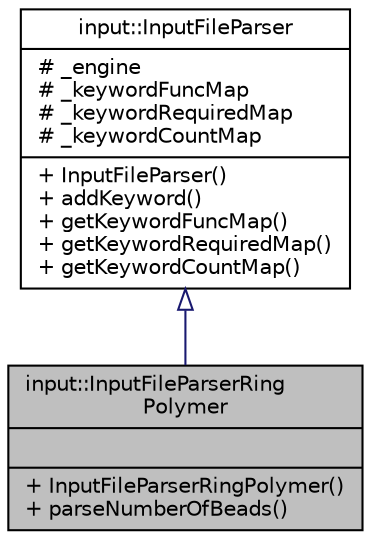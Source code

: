 digraph "input::InputFileParserRingPolymer"
{
 // LATEX_PDF_SIZE
  edge [fontname="Helvetica",fontsize="10",labelfontname="Helvetica",labelfontsize="10"];
  node [fontname="Helvetica",fontsize="10",shape=record];
  Node1 [label="{input::InputFileParserRing\lPolymer\n||+ InputFileParserRingPolymer()\l+ parseNumberOfBeads()\l}",height=0.2,width=0.4,color="black", fillcolor="grey75", style="filled", fontcolor="black",tooltip="Parses the general commands in the input file."];
  Node2 -> Node1 [dir="back",color="midnightblue",fontsize="10",style="solid",arrowtail="onormal",fontname="Helvetica"];
  Node2 [label="{input::InputFileParser\n|# _engine\l# _keywordFuncMap\l# _keywordRequiredMap\l# _keywordCountMap\l|+ InputFileParser()\l+ addKeyword()\l+ getKeywordFuncMap()\l+ getKeywordRequiredMap()\l+ getKeywordCountMap()\l}",height=0.2,width=0.4,color="black", fillcolor="white", style="filled",URL="$classinput_1_1InputFileParser.html",tooltip="Base class for parsing the input file."];
}

